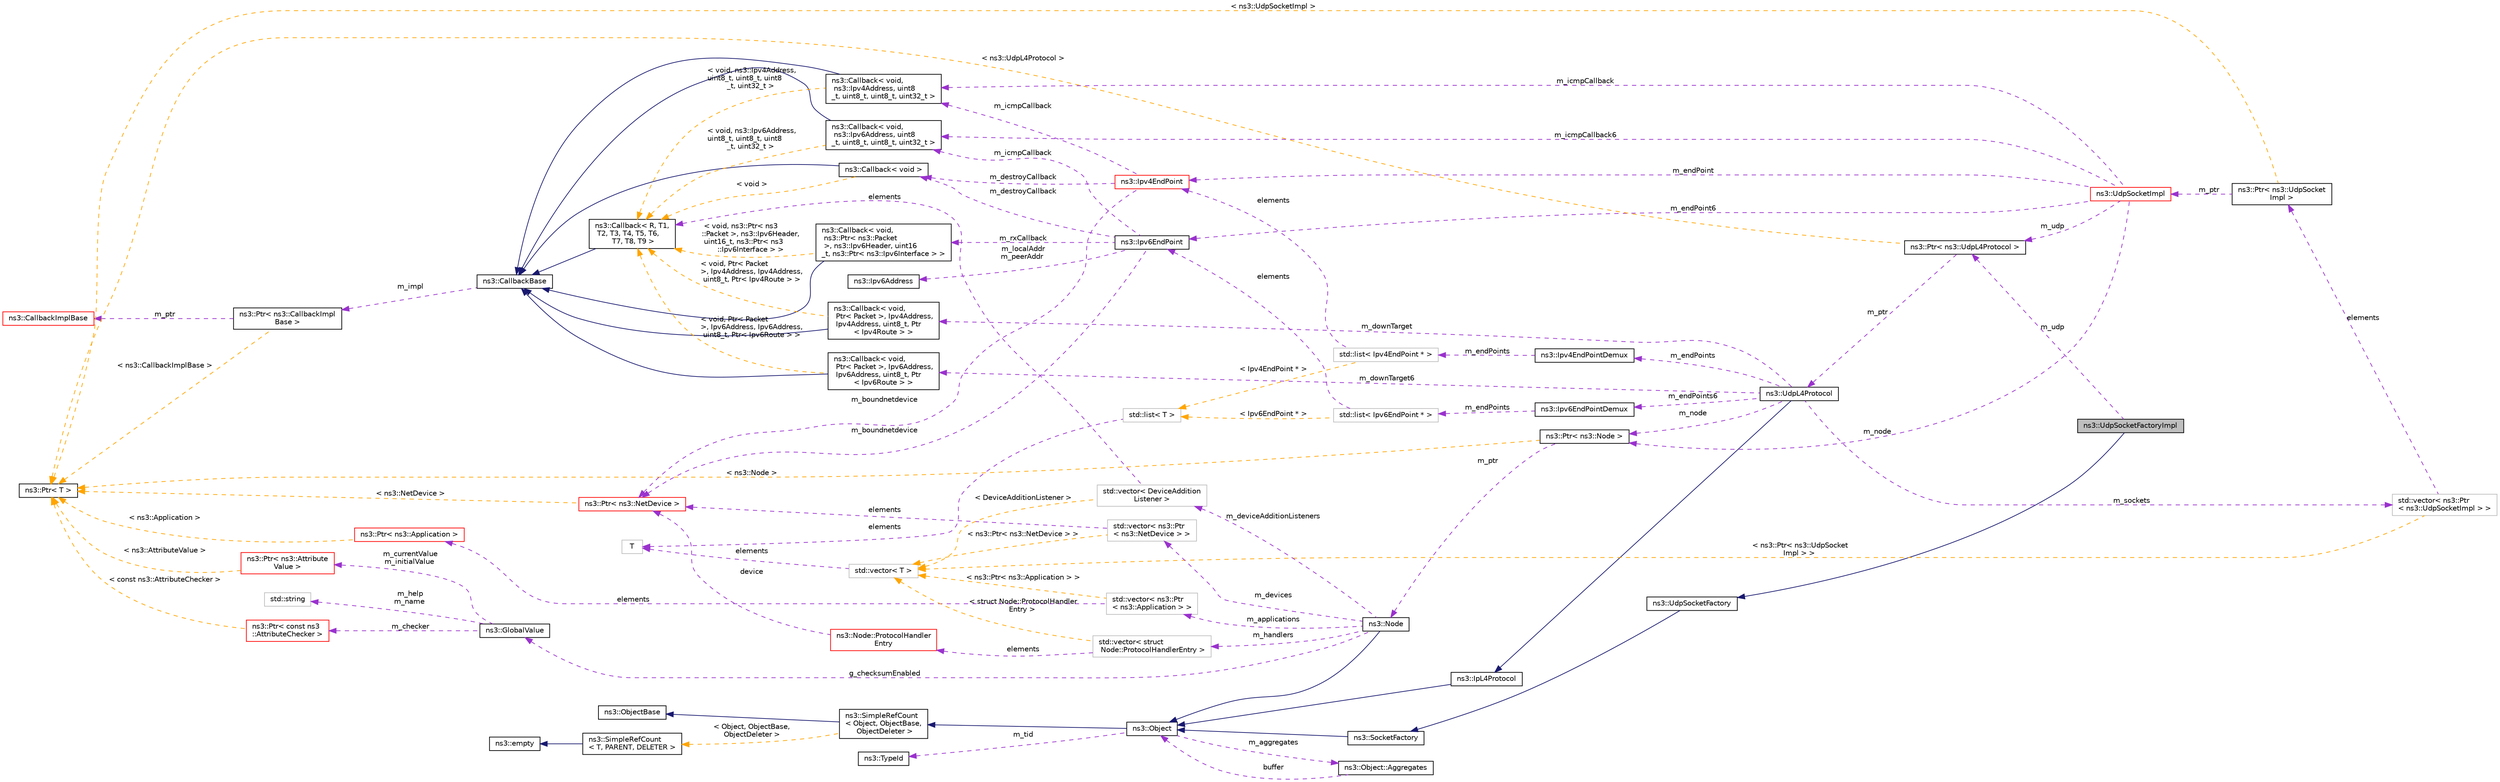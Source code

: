 digraph "ns3::UdpSocketFactoryImpl"
{
 // LATEX_PDF_SIZE
  edge [fontname="Helvetica",fontsize="10",labelfontname="Helvetica",labelfontsize="10"];
  node [fontname="Helvetica",fontsize="10",shape=record];
  rankdir="LR";
  Node1 [label="ns3::UdpSocketFactoryImpl",height=0.2,width=0.4,color="black", fillcolor="grey75", style="filled", fontcolor="black",tooltip="Object to create UDP socket instances."];
  Node2 -> Node1 [dir="back",color="midnightblue",fontsize="10",style="solid",fontname="Helvetica"];
  Node2 [label="ns3::UdpSocketFactory",height=0.2,width=0.4,color="black", fillcolor="white", style="filled",URL="$classns3_1_1_udp_socket_factory.html",tooltip="API to create UDP socket instances."];
  Node3 -> Node2 [dir="back",color="midnightblue",fontsize="10",style="solid",fontname="Helvetica"];
  Node3 [label="ns3::SocketFactory",height=0.2,width=0.4,color="black", fillcolor="white", style="filled",URL="$classns3_1_1_socket_factory.html",tooltip="Object to create transport layer instances that provide a socket API to applications."];
  Node4 -> Node3 [dir="back",color="midnightblue",fontsize="10",style="solid",fontname="Helvetica"];
  Node4 [label="ns3::Object",height=0.2,width=0.4,color="black", fillcolor="white", style="filled",URL="$classns3_1_1_object.html",tooltip="A base class which provides memory management and object aggregation."];
  Node5 -> Node4 [dir="back",color="midnightblue",fontsize="10",style="solid",fontname="Helvetica"];
  Node5 [label="ns3::SimpleRefCount\l\< Object, ObjectBase,\l ObjectDeleter \>",height=0.2,width=0.4,color="black", fillcolor="white", style="filled",URL="$classns3_1_1_simple_ref_count.html",tooltip=" "];
  Node6 -> Node5 [dir="back",color="midnightblue",fontsize="10",style="solid",fontname="Helvetica"];
  Node6 [label="ns3::ObjectBase",height=0.2,width=0.4,color="black", fillcolor="white", style="filled",URL="$classns3_1_1_object_base.html",tooltip="Anchor the ns-3 type and attribute system."];
  Node7 -> Node5 [dir="back",color="orange",fontsize="10",style="dashed",label=" \< Object, ObjectBase,\l ObjectDeleter \>" ,fontname="Helvetica"];
  Node7 [label="ns3::SimpleRefCount\l\< T, PARENT, DELETER \>",height=0.2,width=0.4,color="black", fillcolor="white", style="filled",URL="$classns3_1_1_simple_ref_count.html",tooltip="A template-based reference counting class."];
  Node8 -> Node7 [dir="back",color="midnightblue",fontsize="10",style="solid",fontname="Helvetica"];
  Node8 [label="ns3::empty",height=0.2,width=0.4,color="black", fillcolor="white", style="filled",URL="$classns3_1_1empty.html",tooltip="make Callback use a separate empty type"];
  Node9 -> Node4 [dir="back",color="darkorchid3",fontsize="10",style="dashed",label=" m_tid" ,fontname="Helvetica"];
  Node9 [label="ns3::TypeId",height=0.2,width=0.4,color="black", fillcolor="white", style="filled",URL="$classns3_1_1_type_id.html",tooltip="a unique identifier for an interface."];
  Node10 -> Node4 [dir="back",color="darkorchid3",fontsize="10",style="dashed",label=" m_aggregates" ,fontname="Helvetica"];
  Node10 [label="ns3::Object::Aggregates",height=0.2,width=0.4,color="black", fillcolor="white", style="filled",URL="$structns3_1_1_object_1_1_aggregates.html",tooltip="The list of Objects aggregated to this one."];
  Node4 -> Node10 [dir="back",color="darkorchid3",fontsize="10",style="dashed",label=" buffer" ,fontname="Helvetica"];
  Node11 -> Node1 [dir="back",color="darkorchid3",fontsize="10",style="dashed",label=" m_udp" ,fontname="Helvetica"];
  Node11 [label="ns3::Ptr\< ns3::UdpL4Protocol \>",height=0.2,width=0.4,color="black", fillcolor="white", style="filled",URL="$classns3_1_1_ptr.html",tooltip=" "];
  Node12 -> Node11 [dir="back",color="darkorchid3",fontsize="10",style="dashed",label=" m_ptr" ,fontname="Helvetica"];
  Node12 [label="ns3::UdpL4Protocol",height=0.2,width=0.4,color="black", fillcolor="white", style="filled",URL="$classns3_1_1_udp_l4_protocol.html",tooltip="Implementation of the UDP protocol."];
  Node13 -> Node12 [dir="back",color="midnightblue",fontsize="10",style="solid",fontname="Helvetica"];
  Node13 [label="ns3::IpL4Protocol",height=0.2,width=0.4,color="black", fillcolor="white", style="filled",URL="$classns3_1_1_ip_l4_protocol.html",tooltip="L4 Protocol abstract base class."];
  Node4 -> Node13 [dir="back",color="midnightblue",fontsize="10",style="solid",fontname="Helvetica"];
  Node14 -> Node12 [dir="back",color="darkorchid3",fontsize="10",style="dashed",label=" m_endPoints6" ,fontname="Helvetica"];
  Node14 [label="ns3::Ipv6EndPointDemux",height=0.2,width=0.4,color="black", fillcolor="white", style="filled",URL="$classns3_1_1_ipv6_end_point_demux.html",tooltip="Demultiplexer for end points."];
  Node15 -> Node14 [dir="back",color="darkorchid3",fontsize="10",style="dashed",label=" m_endPoints" ,fontname="Helvetica"];
  Node15 [label="std::list\< Ipv6EndPoint * \>",height=0.2,width=0.4,color="grey75", fillcolor="white", style="filled",tooltip=" "];
  Node16 -> Node15 [dir="back",color="darkorchid3",fontsize="10",style="dashed",label=" elements" ,fontname="Helvetica"];
  Node16 [label="ns3::Ipv6EndPoint",height=0.2,width=0.4,color="black", fillcolor="white", style="filled",URL="$classns3_1_1_ipv6_end_point.html",tooltip="A representation of an IPv6 endpoint/connection."];
  Node17 -> Node16 [dir="back",color="darkorchid3",fontsize="10",style="dashed",label=" m_rxCallback" ,fontname="Helvetica"];
  Node17 [label="ns3::Callback\< void,\l ns3::Ptr\< ns3::Packet\l \>, ns3::Ipv6Header, uint16\l_t, ns3::Ptr\< ns3::Ipv6Interface \> \>",height=0.2,width=0.4,color="black", fillcolor="white", style="filled",URL="$classns3_1_1_callback.html",tooltip=" "];
  Node18 -> Node17 [dir="back",color="midnightblue",fontsize="10",style="solid",fontname="Helvetica"];
  Node18 [label="ns3::CallbackBase",height=0.2,width=0.4,color="black", fillcolor="white", style="filled",URL="$classns3_1_1_callback_base.html",tooltip="Base class for Callback class."];
  Node19 -> Node18 [dir="back",color="darkorchid3",fontsize="10",style="dashed",label=" m_impl" ,fontname="Helvetica"];
  Node19 [label="ns3::Ptr\< ns3::CallbackImpl\lBase \>",height=0.2,width=0.4,color="black", fillcolor="white", style="filled",URL="$classns3_1_1_ptr.html",tooltip=" "];
  Node20 -> Node19 [dir="back",color="darkorchid3",fontsize="10",style="dashed",label=" m_ptr" ,fontname="Helvetica"];
  Node20 [label="ns3::CallbackImplBase",height=0.2,width=0.4,color="red", fillcolor="white", style="filled",URL="$classns3_1_1_callback_impl_base.html",tooltip="Abstract base class for CallbackImpl Provides reference counting and equality test."];
  Node22 -> Node19 [dir="back",color="orange",fontsize="10",style="dashed",label=" \< ns3::CallbackImplBase \>" ,fontname="Helvetica"];
  Node22 [label="ns3::Ptr\< T \>",height=0.2,width=0.4,color="black", fillcolor="white", style="filled",URL="$classns3_1_1_ptr.html",tooltip="Smart pointer class similar to boost::intrusive_ptr."];
  Node23 -> Node17 [dir="back",color="orange",fontsize="10",style="dashed",label=" \< void, ns3::Ptr\< ns3\l::Packet \>, ns3::Ipv6Header,\l uint16_t, ns3::Ptr\< ns3\l::Ipv6Interface \> \>" ,fontname="Helvetica"];
  Node23 [label="ns3::Callback\< R, T1,\l T2, T3, T4, T5, T6,\l T7, T8, T9 \>",height=0.2,width=0.4,color="black", fillcolor="white", style="filled",URL="$classns3_1_1_callback.html",tooltip="Callback template class."];
  Node18 -> Node23 [dir="back",color="midnightblue",fontsize="10",style="solid",fontname="Helvetica"];
  Node24 -> Node16 [dir="back",color="darkorchid3",fontsize="10",style="dashed",label=" m_boundnetdevice" ,fontname="Helvetica"];
  Node24 [label="ns3::Ptr\< ns3::NetDevice \>",height=0.2,width=0.4,color="red", fillcolor="white", style="filled",URL="$classns3_1_1_ptr.html",tooltip=" "];
  Node22 -> Node24 [dir="back",color="orange",fontsize="10",style="dashed",label=" \< ns3::NetDevice \>" ,fontname="Helvetica"];
  Node26 -> Node16 [dir="back",color="darkorchid3",fontsize="10",style="dashed",label=" m_localAddr\nm_peerAddr" ,fontname="Helvetica"];
  Node26 [label="ns3::Ipv6Address",height=0.2,width=0.4,color="black", fillcolor="white", style="filled",URL="$classns3_1_1_ipv6_address.html",tooltip="Describes an IPv6 address."];
  Node27 -> Node16 [dir="back",color="darkorchid3",fontsize="10",style="dashed",label=" m_destroyCallback" ,fontname="Helvetica"];
  Node27 [label="ns3::Callback\< void \>",height=0.2,width=0.4,color="black", fillcolor="white", style="filled",URL="$classns3_1_1_callback.html",tooltip=" "];
  Node18 -> Node27 [dir="back",color="midnightblue",fontsize="10",style="solid",fontname="Helvetica"];
  Node23 -> Node27 [dir="back",color="orange",fontsize="10",style="dashed",label=" \< void \>" ,fontname="Helvetica"];
  Node28 -> Node16 [dir="back",color="darkorchid3",fontsize="10",style="dashed",label=" m_icmpCallback" ,fontname="Helvetica"];
  Node28 [label="ns3::Callback\< void,\l ns3::Ipv6Address, uint8\l_t, uint8_t, uint8_t, uint32_t \>",height=0.2,width=0.4,color="black", fillcolor="white", style="filled",URL="$classns3_1_1_callback.html",tooltip=" "];
  Node18 -> Node28 [dir="back",color="midnightblue",fontsize="10",style="solid",fontname="Helvetica"];
  Node23 -> Node28 [dir="back",color="orange",fontsize="10",style="dashed",label=" \< void, ns3::Ipv6Address,\l uint8_t, uint8_t, uint8\l_t, uint32_t \>" ,fontname="Helvetica"];
  Node29 -> Node15 [dir="back",color="orange",fontsize="10",style="dashed",label=" \< Ipv6EndPoint * \>" ,fontname="Helvetica"];
  Node29 [label="std::list\< T \>",height=0.2,width=0.4,color="grey75", fillcolor="white", style="filled",tooltip=" "];
  Node30 -> Node29 [dir="back",color="darkorchid3",fontsize="10",style="dashed",label=" elements" ,fontname="Helvetica"];
  Node30 [label="T",height=0.2,width=0.4,color="grey75", fillcolor="white", style="filled",tooltip=" "];
  Node31 -> Node12 [dir="back",color="darkorchid3",fontsize="10",style="dashed",label=" m_downTarget6" ,fontname="Helvetica"];
  Node31 [label="ns3::Callback\< void,\l Ptr\< Packet \>, Ipv6Address,\l Ipv6Address, uint8_t, Ptr\l\< Ipv6Route \> \>",height=0.2,width=0.4,color="black", fillcolor="white", style="filled",URL="$classns3_1_1_callback.html",tooltip=" "];
  Node18 -> Node31 [dir="back",color="midnightblue",fontsize="10",style="solid",fontname="Helvetica"];
  Node23 -> Node31 [dir="back",color="orange",fontsize="10",style="dashed",label=" \< void, Ptr\< Packet\l \>, Ipv6Address, Ipv6Address,\l uint8_t, Ptr\< Ipv6Route \> \>" ,fontname="Helvetica"];
  Node32 -> Node12 [dir="back",color="darkorchid3",fontsize="10",style="dashed",label=" m_node" ,fontname="Helvetica"];
  Node32 [label="ns3::Ptr\< ns3::Node \>",height=0.2,width=0.4,color="black", fillcolor="white", style="filled",URL="$classns3_1_1_ptr.html",tooltip=" "];
  Node33 -> Node32 [dir="back",color="darkorchid3",fontsize="10",style="dashed",label=" m_ptr" ,fontname="Helvetica"];
  Node33 [label="ns3::Node",height=0.2,width=0.4,color="black", fillcolor="white", style="filled",URL="$classns3_1_1_node.html",tooltip="A network Node."];
  Node4 -> Node33 [dir="back",color="midnightblue",fontsize="10",style="solid",fontname="Helvetica"];
  Node34 -> Node33 [dir="back",color="darkorchid3",fontsize="10",style="dashed",label=" m_applications" ,fontname="Helvetica"];
  Node34 [label="std::vector\< ns3::Ptr\l\< ns3::Application \> \>",height=0.2,width=0.4,color="grey75", fillcolor="white", style="filled",tooltip=" "];
  Node35 -> Node34 [dir="back",color="darkorchid3",fontsize="10",style="dashed",label=" elements" ,fontname="Helvetica"];
  Node35 [label="ns3::Ptr\< ns3::Application \>",height=0.2,width=0.4,color="red", fillcolor="white", style="filled",URL="$classns3_1_1_ptr.html",tooltip=" "];
  Node22 -> Node35 [dir="back",color="orange",fontsize="10",style="dashed",label=" \< ns3::Application \>" ,fontname="Helvetica"];
  Node44 -> Node34 [dir="back",color="orange",fontsize="10",style="dashed",label=" \< ns3::Ptr\< ns3::Application \> \>" ,fontname="Helvetica"];
  Node44 [label="std::vector\< T \>",height=0.2,width=0.4,color="grey75", fillcolor="white", style="filled",tooltip=" "];
  Node30 -> Node44 [dir="back",color="darkorchid3",fontsize="10",style="dashed",label=" elements" ,fontname="Helvetica"];
  Node45 -> Node33 [dir="back",color="darkorchid3",fontsize="10",style="dashed",label=" m_devices" ,fontname="Helvetica"];
  Node45 [label="std::vector\< ns3::Ptr\l\< ns3::NetDevice \> \>",height=0.2,width=0.4,color="grey75", fillcolor="white", style="filled",tooltip=" "];
  Node24 -> Node45 [dir="back",color="darkorchid3",fontsize="10",style="dashed",label=" elements" ,fontname="Helvetica"];
  Node44 -> Node45 [dir="back",color="orange",fontsize="10",style="dashed",label=" \< ns3::Ptr\< ns3::NetDevice \> \>" ,fontname="Helvetica"];
  Node46 -> Node33 [dir="back",color="darkorchid3",fontsize="10",style="dashed",label=" g_checksumEnabled" ,fontname="Helvetica"];
  Node46 [label="ns3::GlobalValue",height=0.2,width=0.4,color="black", fillcolor="white", style="filled",URL="$classns3_1_1_global_value.html",tooltip="Hold a so-called 'global value'."];
  Node47 -> Node46 [dir="back",color="darkorchid3",fontsize="10",style="dashed",label=" m_currentValue\nm_initialValue" ,fontname="Helvetica"];
  Node47 [label="ns3::Ptr\< ns3::Attribute\lValue \>",height=0.2,width=0.4,color="red", fillcolor="white", style="filled",URL="$classns3_1_1_ptr.html",tooltip=" "];
  Node22 -> Node47 [dir="back",color="orange",fontsize="10",style="dashed",label=" \< ns3::AttributeValue \>" ,fontname="Helvetica"];
  Node50 -> Node46 [dir="back",color="darkorchid3",fontsize="10",style="dashed",label=" m_help\nm_name" ,fontname="Helvetica"];
  Node50 [label="std::string",height=0.2,width=0.4,color="grey75", fillcolor="white", style="filled",tooltip=" "];
  Node52 -> Node46 [dir="back",color="darkorchid3",fontsize="10",style="dashed",label=" m_checker" ,fontname="Helvetica"];
  Node52 [label="ns3::Ptr\< const ns3\l::AttributeChecker \>",height=0.2,width=0.4,color="red", fillcolor="white", style="filled",URL="$classns3_1_1_ptr.html",tooltip=" "];
  Node22 -> Node52 [dir="back",color="orange",fontsize="10",style="dashed",label=" \< const ns3::AttributeChecker \>" ,fontname="Helvetica"];
  Node55 -> Node33 [dir="back",color="darkorchid3",fontsize="10",style="dashed",label=" m_handlers" ,fontname="Helvetica"];
  Node55 [label="std::vector\< struct\l Node::ProtocolHandlerEntry \>",height=0.2,width=0.4,color="grey75", fillcolor="white", style="filled",tooltip=" "];
  Node56 -> Node55 [dir="back",color="darkorchid3",fontsize="10",style="dashed",label=" elements" ,fontname="Helvetica"];
  Node56 [label="ns3::Node::ProtocolHandler\lEntry",height=0.2,width=0.4,color="red", fillcolor="white", style="filled",URL="$structns3_1_1_node_1_1_protocol_handler_entry.html",tooltip="Protocol handler entry."];
  Node24 -> Node56 [dir="back",color="darkorchid3",fontsize="10",style="dashed",label=" device" ,fontname="Helvetica"];
  Node44 -> Node55 [dir="back",color="orange",fontsize="10",style="dashed",label=" \< struct Node::ProtocolHandler\lEntry \>" ,fontname="Helvetica"];
  Node58 -> Node33 [dir="back",color="darkorchid3",fontsize="10",style="dashed",label=" m_deviceAdditionListeners" ,fontname="Helvetica"];
  Node58 [label="std::vector\< DeviceAddition\lListener \>",height=0.2,width=0.4,color="grey75", fillcolor="white", style="filled",tooltip=" "];
  Node23 -> Node58 [dir="back",color="darkorchid3",fontsize="10",style="dashed",label=" elements" ,fontname="Helvetica"];
  Node44 -> Node58 [dir="back",color="orange",fontsize="10",style="dashed",label=" \< DeviceAdditionListener \>" ,fontname="Helvetica"];
  Node22 -> Node32 [dir="back",color="orange",fontsize="10",style="dashed",label=" \< ns3::Node \>" ,fontname="Helvetica"];
  Node59 -> Node12 [dir="back",color="darkorchid3",fontsize="10",style="dashed",label=" m_downTarget" ,fontname="Helvetica"];
  Node59 [label="ns3::Callback\< void,\l Ptr\< Packet \>, Ipv4Address,\l Ipv4Address, uint8_t, Ptr\l\< Ipv4Route \> \>",height=0.2,width=0.4,color="black", fillcolor="white", style="filled",URL="$classns3_1_1_callback.html",tooltip=" "];
  Node18 -> Node59 [dir="back",color="midnightblue",fontsize="10",style="solid",fontname="Helvetica"];
  Node23 -> Node59 [dir="back",color="orange",fontsize="10",style="dashed",label=" \< void, Ptr\< Packet\l \>, Ipv4Address, Ipv4Address,\l uint8_t, Ptr\< Ipv4Route \> \>" ,fontname="Helvetica"];
  Node60 -> Node12 [dir="back",color="darkorchid3",fontsize="10",style="dashed",label=" m_endPoints" ,fontname="Helvetica"];
  Node60 [label="ns3::Ipv4EndPointDemux",height=0.2,width=0.4,color="black", fillcolor="white", style="filled",URL="$classns3_1_1_ipv4_end_point_demux.html",tooltip="Demultiplexes packets to various transport layer endpoints."];
  Node61 -> Node60 [dir="back",color="darkorchid3",fontsize="10",style="dashed",label=" m_endPoints" ,fontname="Helvetica"];
  Node61 [label="std::list\< Ipv4EndPoint * \>",height=0.2,width=0.4,color="grey75", fillcolor="white", style="filled",tooltip=" "];
  Node62 -> Node61 [dir="back",color="darkorchid3",fontsize="10",style="dashed",label=" elements" ,fontname="Helvetica"];
  Node62 [label="ns3::Ipv4EndPoint",height=0.2,width=0.4,color="red", fillcolor="white", style="filled",URL="$classns3_1_1_ipv4_end_point.html",tooltip="A representation of an internet endpoint/connection."];
  Node63 -> Node62 [dir="back",color="darkorchid3",fontsize="10",style="dashed",label=" m_icmpCallback" ,fontname="Helvetica"];
  Node63 [label="ns3::Callback\< void,\l ns3::Ipv4Address, uint8\l_t, uint8_t, uint8_t, uint32_t \>",height=0.2,width=0.4,color="black", fillcolor="white", style="filled",URL="$classns3_1_1_callback.html",tooltip=" "];
  Node18 -> Node63 [dir="back",color="midnightblue",fontsize="10",style="solid",fontname="Helvetica"];
  Node23 -> Node63 [dir="back",color="orange",fontsize="10",style="dashed",label=" \< void, ns3::Ipv4Address,\l uint8_t, uint8_t, uint8\l_t, uint32_t \>" ,fontname="Helvetica"];
  Node24 -> Node62 [dir="back",color="darkorchid3",fontsize="10",style="dashed",label=" m_boundnetdevice" ,fontname="Helvetica"];
  Node27 -> Node62 [dir="back",color="darkorchid3",fontsize="10",style="dashed",label=" m_destroyCallback" ,fontname="Helvetica"];
  Node29 -> Node61 [dir="back",color="orange",fontsize="10",style="dashed",label=" \< Ipv4EndPoint * \>" ,fontname="Helvetica"];
  Node66 -> Node12 [dir="back",color="darkorchid3",fontsize="10",style="dashed",label=" m_sockets" ,fontname="Helvetica"];
  Node66 [label="std::vector\< ns3::Ptr\l\< ns3::UdpSocketImpl \> \>",height=0.2,width=0.4,color="grey75", fillcolor="white", style="filled",tooltip=" "];
  Node67 -> Node66 [dir="back",color="darkorchid3",fontsize="10",style="dashed",label=" elements" ,fontname="Helvetica"];
  Node67 [label="ns3::Ptr\< ns3::UdpSocket\lImpl \>",height=0.2,width=0.4,color="black", fillcolor="white", style="filled",URL="$classns3_1_1_ptr.html",tooltip=" "];
  Node68 -> Node67 [dir="back",color="darkorchid3",fontsize="10",style="dashed",label=" m_ptr" ,fontname="Helvetica"];
  Node68 [label="ns3::UdpSocketImpl",height=0.2,width=0.4,color="red", fillcolor="white", style="filled",URL="$classns3_1_1_udp_socket_impl.html",tooltip="A sockets interface to UDP."];
  Node63 -> Node68 [dir="back",color="darkorchid3",fontsize="10",style="dashed",label=" m_icmpCallback" ,fontname="Helvetica"];
  Node32 -> Node68 [dir="back",color="darkorchid3",fontsize="10",style="dashed",label=" m_node" ,fontname="Helvetica"];
  Node11 -> Node68 [dir="back",color="darkorchid3",fontsize="10",style="dashed",label=" m_udp" ,fontname="Helvetica"];
  Node62 -> Node68 [dir="back",color="darkorchid3",fontsize="10",style="dashed",label=" m_endPoint" ,fontname="Helvetica"];
  Node28 -> Node68 [dir="back",color="darkorchid3",fontsize="10",style="dashed",label=" m_icmpCallback6" ,fontname="Helvetica"];
  Node16 -> Node68 [dir="back",color="darkorchid3",fontsize="10",style="dashed",label=" m_endPoint6" ,fontname="Helvetica"];
  Node22 -> Node67 [dir="back",color="orange",fontsize="10",style="dashed",label=" \< ns3::UdpSocketImpl \>" ,fontname="Helvetica"];
  Node44 -> Node66 [dir="back",color="orange",fontsize="10",style="dashed",label=" \< ns3::Ptr\< ns3::UdpSocket\lImpl \> \>" ,fontname="Helvetica"];
  Node22 -> Node11 [dir="back",color="orange",fontsize="10",style="dashed",label=" \< ns3::UdpL4Protocol \>" ,fontname="Helvetica"];
}
